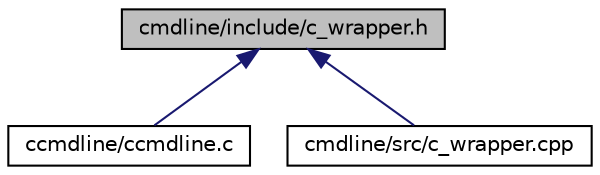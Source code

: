 digraph "cmdline/include/c_wrapper.h"
{
 // LATEX_PDF_SIZE
  edge [fontname="Helvetica",fontsize="10",labelfontname="Helvetica",labelfontsize="10"];
  node [fontname="Helvetica",fontsize="10",shape=record];
  Node1 [label="cmdline/include/c_wrapper.h",height=0.2,width=0.4,color="black", fillcolor="grey75", style="filled", fontcolor="black",tooltip=" "];
  Node1 -> Node2 [dir="back",color="midnightblue",fontsize="10",style="solid",fontname="Helvetica"];
  Node2 [label="ccmdline/ccmdline.c",height=0.2,width=0.4,color="black", fillcolor="white", style="filled",URL="$ccmdline_8c.html",tooltip=" "];
  Node1 -> Node3 [dir="back",color="midnightblue",fontsize="10",style="solid",fontname="Helvetica"];
  Node3 [label="cmdline/src/c_wrapper.cpp",height=0.2,width=0.4,color="black", fillcolor="white", style="filled",URL="$c__wrapper_8cpp.html",tooltip=" "];
}
